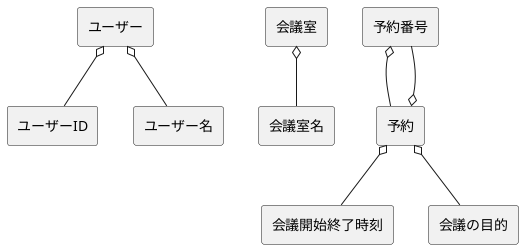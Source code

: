 @startuml 会議室予約システムドメインモデル図
skinparam componentStyle rectangle

' ユーザー
' ユーザーID、ユーザー名
[ユーザー] o-- [ユーザーID]
[ユーザー] o-- [ユーザー名]

' 会議室
' 会議室名
[会議室] o-- [会議室名]

' 予約
' 予約番号、会議開始終了時刻、会議の目的
[予約番号] o-- [予約]
[予約] o-- [予約番号]
[予約] o-- [会議開始終了時刻]
[予約] o-- [会議の目的]

@enduml